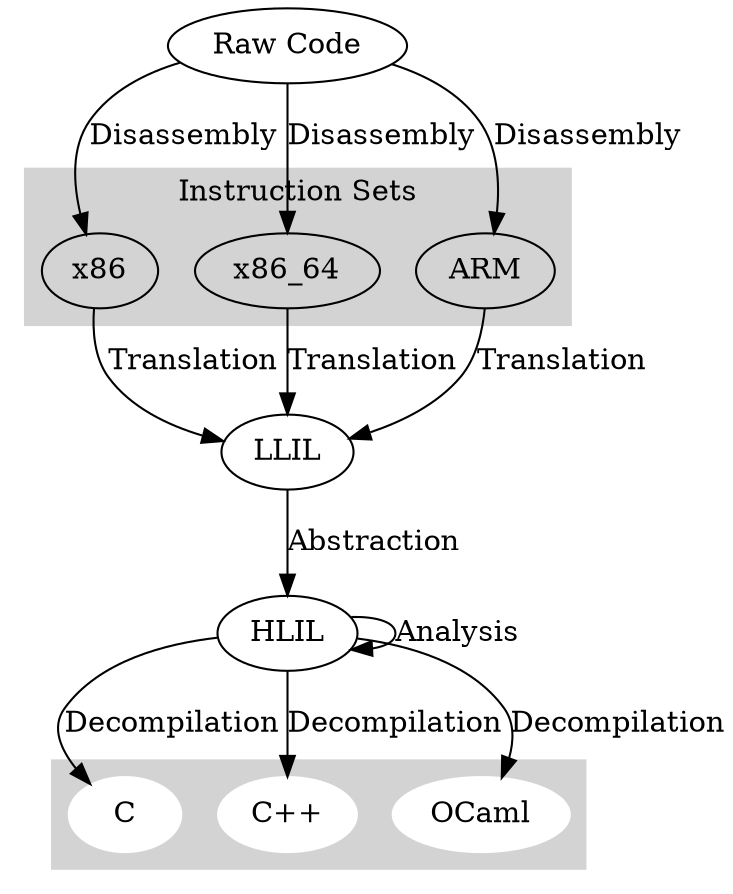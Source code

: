 digraph IL {
raw [label="Raw Code"]
raw -> {x86 x86_64 ARM} [label="Disassembly"]
	subgraph cluster_0 {
		style=filled;
		color=lightgrey;
		node [style=filled,color=white];
		x86
		x86_64
		ARM
		label = "Instruction Sets";
	}
{x86 x86_64 ARM} -> llil [label="Translation"]
llil -> hlil [label="Abstraction"]
hlil -> hlil [label="Analysis"]

subgraph cluster_1 {
	style=filled;
	color=lightgrey;
	node [style=filled, color=white];
	C
	Cpp [label="C++"]
	OCaml
	}
hlil -> {C Cpp OCaml} [label="Decompilation"]

llil [label="LLIL"]
hlil [label="HLIL"]

}
